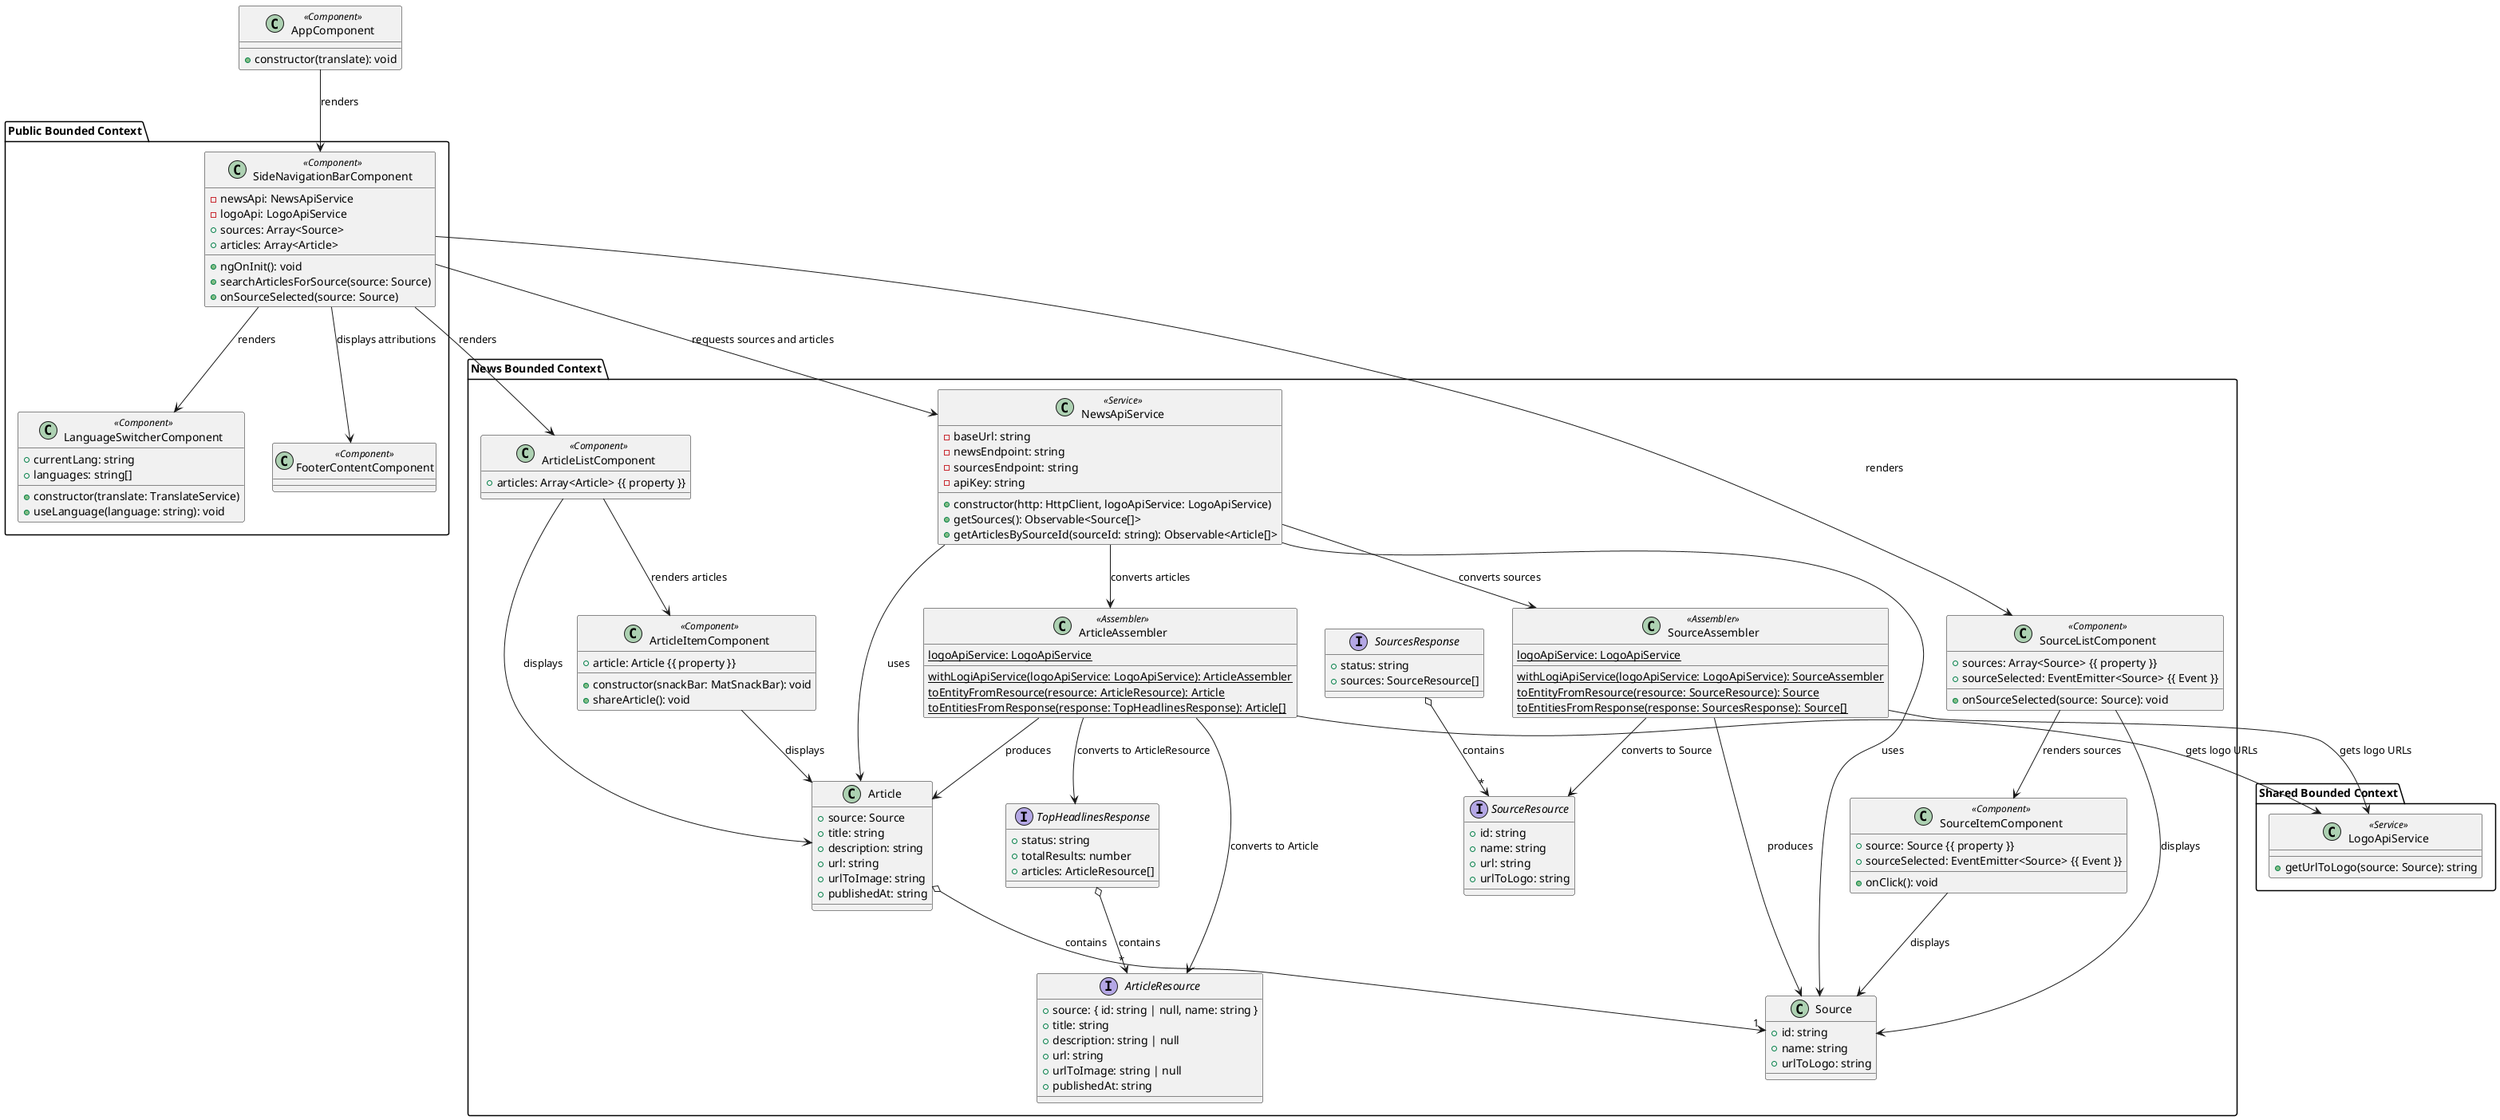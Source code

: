 @startuml CatchUp Class Diagram
class AppComponent <<Component>> {
    +constructor(translate): void
  }
package "Public Bounded Context" {
  class SideNavigationBarComponent <<Component>> {
    -newsApi: NewsApiService
    -logoApi: LogoApiService
    +sources: Array<Source>
    +articles: Array<Article>
    +ngOnInit(): void
    +searchArticlesForSource(source: Source)
    +onSourceSelected(source: Source)
  }

  class FooterContentComponent <<Component>> {

  }
  class LanguageSwitcherComponent <<Component>> {
    +currentLang: string
    +languages: string[]
    +constructor(translate: TranslateService)
    +useLanguage(language: string): void
  }
}

package "Shared Bounded Context" {
class LogoApiService <<Service>> {
    +getUrlToLogo(source: Source): string
  }
}

package "News Bounded Context" {

  class ArticleItemComponent <<Component>> {
    +article: Article {{ property }}
    +constructor(snackBar: MatSnackBar): void
    +shareArticle(): void
  }
  class ArticleListComponent <<Component>> {
    +articles: Array<Article> {{ property }}
  }
  class SourceListComponent <<Component>> {
    +sources: Array<Source> {{ property }}
    +sourceSelected: EventEmitter<Source> {{ Event }}
    +onSourceSelected(source: Source): void
  }
  class SourceItemComponent <<Component>> {
    +source: Source {{ property }}
    +sourceSelected: EventEmitter<Source> {{ Event }}
    +onClick(): void
  }
  class NewsApiService <<Service>> {
    - baseUrl: string
    - newsEndpoint: string
    - sourcesEndpoint: string
    - apiKey: string
    +constructor(http: HttpClient, logoApiService: LogoApiService)
    +getSources(): Observable<Source[]>
    +getArticlesBySourceId(sourceId: string): Observable<Article[]>
  }

  class ArticleAssembler <<Assembler>> {
    {static} logoApiService: LogoApiService
    {static} withLogiApiService(logoApiService: LogoApiService): ArticleAssembler
    {static} toEntityFromResource(resource: ArticleResource): Article
    {static} toEntitiesFromResponse(response: TopHeadlinesResponse): Article[]
  }
  class SourceAssembler <<Assembler>> {
    {static} logoApiService: LogoApiService
    {static} withLogiApiService(logoApiService: LogoApiService): SourceAssembler
    {static} toEntityFromResource(resource: SourceResource): Source
    {static} toEntitiesFromResponse(response: SourcesResponse): Source[]
  }
  interface SourcesResponse {
    +status: string
    +sources: SourceResource[]
  }
  interface SourceResource {
    +id: string
    +name: string
    +url: string
    +urlToLogo: string
  }
  interface TopHeadlinesResponse {
    +status: string
    +totalResults: number
    +articles: ArticleResource[]
  }
  interface ArticleResource {
    +source: { id: string | null, name: string }
    +title: string
    +description: string | null
    +url: string
    +urlToImage: string | null
    +publishedAt: string
  }
  class Article {
      +source: Source
      +title: string
      +description: string
      +url: string
      +urlToImage: string
      +publishedAt: string
    }
    class Source {
      +id: string
      +name: string
      +urlToLogo: string
    }
}

' Relationships
AppComponent --> SideNavigationBarComponent : renders
SideNavigationBarComponent --> SourceListComponent : renders
SideNavigationBarComponent --> ArticleListComponent: renders
SideNavigationBarComponent --> LanguageSwitcherComponent : renders
SideNavigationBarComponent --> FooterContentComponent : displays attributions
ArticleListComponent --> ArticleItemComponent : renders articles
SourceListComponent --> SourceItemComponent : renders sources
SideNavigationBarComponent --> NewsApiService : requests sources and articles
NewsApiService --> ArticleAssembler : converts articles
NewsApiService --> SourceAssembler : converts sources
ArticleAssembler --> LogoApiService : gets logo URLs
SourceAssembler --> LogoApiService : gets logo URLs
ArticleAssembler --> TopHeadlinesResponse : converts to ArticleResource
ArticleAssembler --> ArticleResource : converts to Article
SourceAssembler --> SourceResource : converts to Source
ArticleAssembler --> Article : produces
SourceAssembler --> Source : produces
NewsApiService --> Article : uses
NewsApiService --> Source : uses
ArticleListComponent --> Article : displays
SourceListComponent --> Source : displays
ArticleItemComponent --> Article : displays
SourceItemComponent --> Source : displays
Article o--> "1" Source : contains
SourcesResponse o--> "*" SourceResource : contains
TopHeadlinesResponse o--> "*" ArticleResource : contains

@enduml
